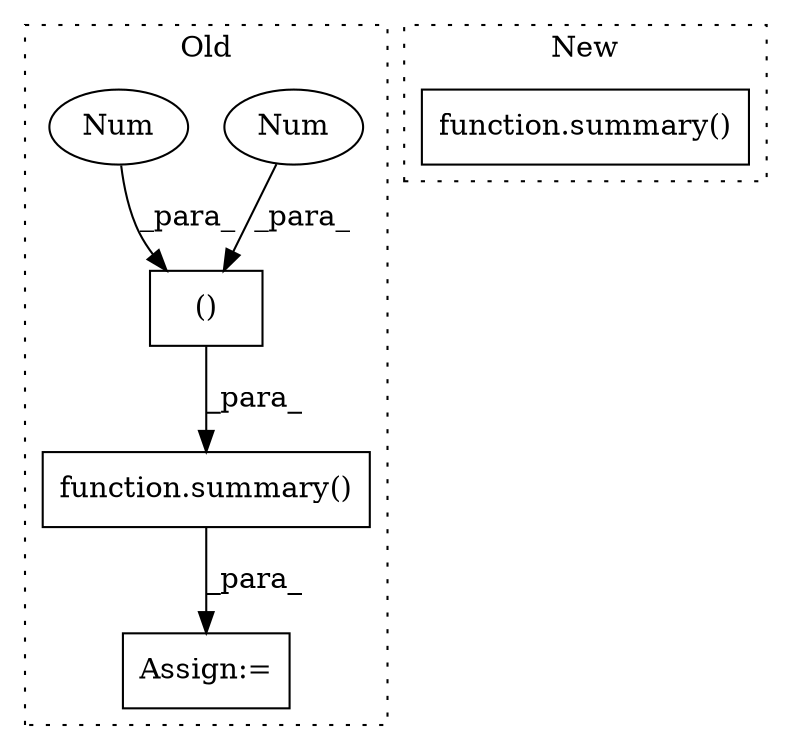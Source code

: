 digraph G {
subgraph cluster0 {
1 [label="function.summary()" a="75" s="545,571" l="8,1" shape="box"];
3 [label="()" a="54" s="513" l="11" shape="box"];
4 [label="Num" a="76" s="522" l="2" shape="ellipse"];
5 [label="Num" a="76" s="518" l="2" shape="ellipse"];
6 [label="Assign:=" a="68" s="542" l="3" shape="box"];
label = "Old";
style="dotted";
}
subgraph cluster1 {
2 [label="function.summary()" a="75" s="508,521" l="8,28" shape="box"];
label = "New";
style="dotted";
}
1 -> 6 [label="_para_"];
3 -> 1 [label="_para_"];
4 -> 3 [label="_para_"];
5 -> 3 [label="_para_"];
}